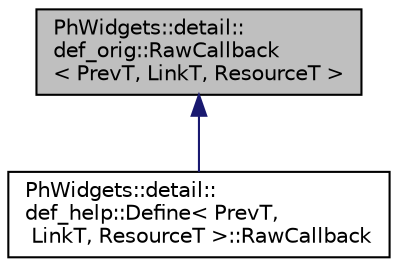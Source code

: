 digraph "PhWidgets::detail::def_orig::RawCallback&lt; PrevT, LinkT, ResourceT &gt;"
{
  edge [fontname="Helvetica",fontsize="10",labelfontname="Helvetica",labelfontsize="10"];
  node [fontname="Helvetica",fontsize="10",shape=record];
  Node0 [label="PhWidgets::detail::\ldef_orig::RawCallback\l\< PrevT, LinkT, ResourceT \>",height=0.2,width=0.4,color="black", fillcolor="grey75", style="filled", fontcolor="black"];
  Node0 -> Node1 [dir="back",color="midnightblue",fontsize="10",style="solid",fontname="Helvetica"];
  Node1 [label="PhWidgets::detail::\ldef_help::Define\< PrevT,\l LinkT, ResourceT \>::RawCallback",height=0.2,width=0.4,color="black", fillcolor="white", style="filled",URL="$struct_ph_widgets_1_1detail_1_1def__help_1_1_define_1_1_raw_callback.html"];
}
